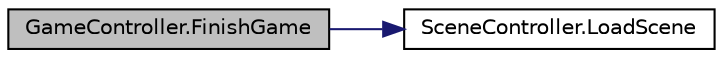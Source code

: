 digraph "GameController.FinishGame"
{
 // INTERACTIVE_SVG=YES
 // LATEX_PDF_SIZE
  edge [fontname="Helvetica",fontsize="10",labelfontname="Helvetica",labelfontsize="10"];
  node [fontname="Helvetica",fontsize="10",shape=record];
  rankdir="LR";
  Node1 [label="GameController.FinishGame",height=0.2,width=0.4,color="black", fillcolor="grey75", style="filled", fontcolor="black",tooltip="This is called whenever a nexus gets destroyed."];
  Node1 -> Node2 [color="midnightblue",fontsize="10",style="solid",fontname="Helvetica"];
  Node2 [label="SceneController.LoadScene",height=0.2,width=0.4,color="black", fillcolor="white", style="filled",URL="$class_scene_controller.html#ae792f53918da43a6af930ecf9cea0079",tooltip="This will load the scene in the background."];
}

